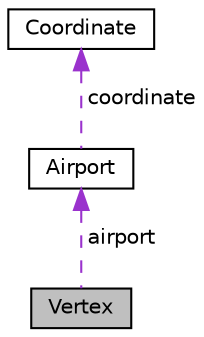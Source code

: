 digraph "Vertex"
{
 // LATEX_PDF_SIZE
  edge [fontname="Helvetica",fontsize="10",labelfontname="Helvetica",labelfontsize="10"];
  node [fontname="Helvetica",fontsize="10",shape=record];
  Node1 [label="Vertex",height=0.2,width=0.4,color="black", fillcolor="grey75", style="filled", fontcolor="black",tooltip="Represents a vertex in the graph, corresponding to an airport."];
  Node2 -> Node1 [dir="back",color="darkorchid3",fontsize="10",style="dashed",label=" airport" ];
  Node2 [label="Airport",height=0.2,width=0.4,color="black", fillcolor="white", style="filled",URL="$class_airport.html",tooltip="Class representing an airport entity in the flight management system."];
  Node3 -> Node2 [dir="back",color="darkorchid3",fontsize="10",style="dashed",label=" coordinate" ];
  Node3 [label="Coordinate",height=0.2,width=0.4,color="black", fillcolor="white", style="filled",URL="$class_coordinate.html",tooltip="Class representing geographical coordinates in the flight management system."];
}
